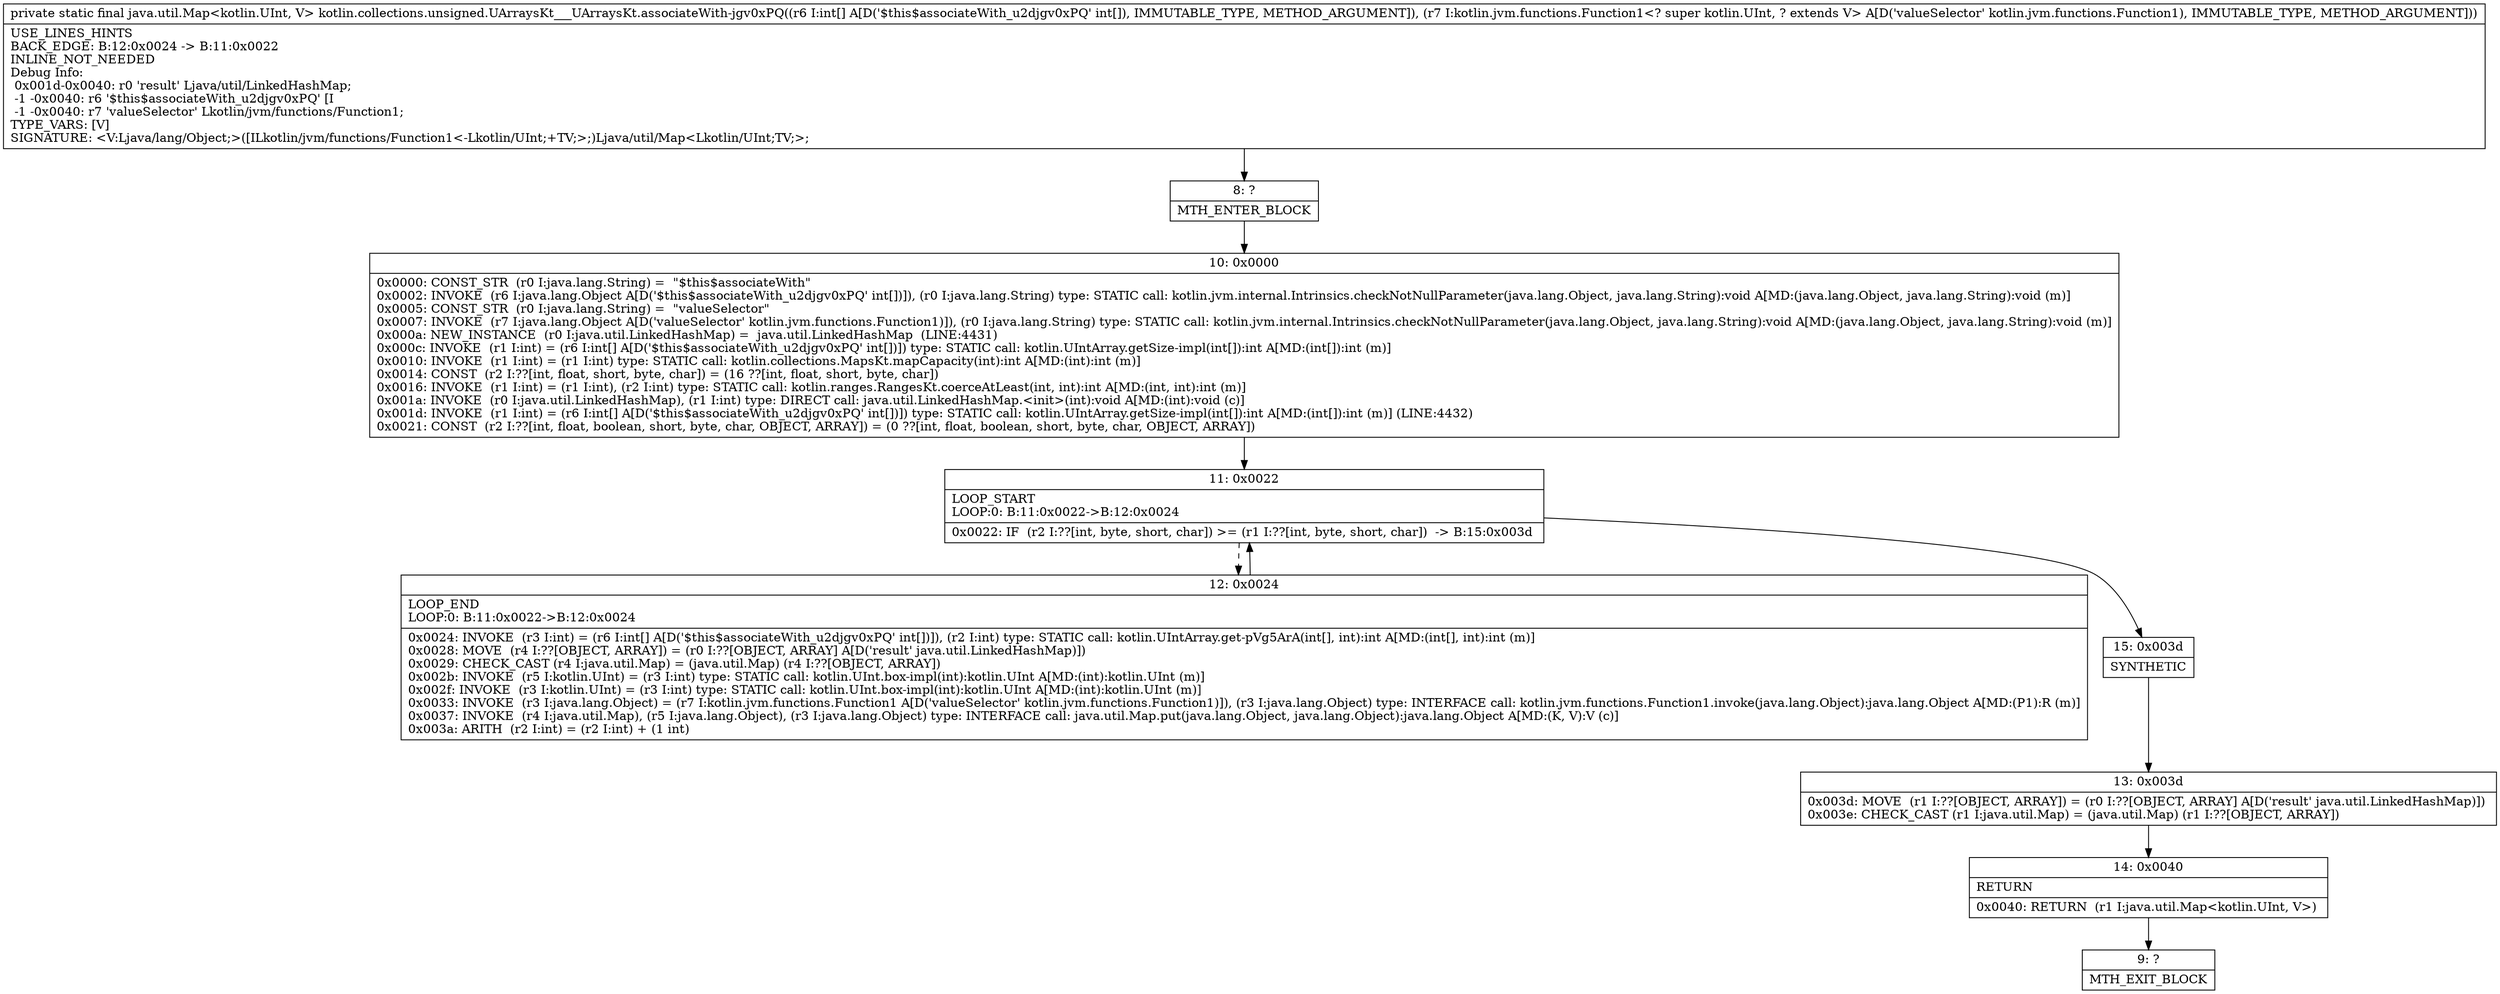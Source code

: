 digraph "CFG forkotlin.collections.unsigned.UArraysKt___UArraysKt.associateWith\-jgv0xPQ([ILkotlin\/jvm\/functions\/Function1;)Ljava\/util\/Map;" {
Node_8 [shape=record,label="{8\:\ ?|MTH_ENTER_BLOCK\l}"];
Node_10 [shape=record,label="{10\:\ 0x0000|0x0000: CONST_STR  (r0 I:java.lang.String) =  \"$this$associateWith\" \l0x0002: INVOKE  (r6 I:java.lang.Object A[D('$this$associateWith_u2djgv0xPQ' int[])]), (r0 I:java.lang.String) type: STATIC call: kotlin.jvm.internal.Intrinsics.checkNotNullParameter(java.lang.Object, java.lang.String):void A[MD:(java.lang.Object, java.lang.String):void (m)]\l0x0005: CONST_STR  (r0 I:java.lang.String) =  \"valueSelector\" \l0x0007: INVOKE  (r7 I:java.lang.Object A[D('valueSelector' kotlin.jvm.functions.Function1)]), (r0 I:java.lang.String) type: STATIC call: kotlin.jvm.internal.Intrinsics.checkNotNullParameter(java.lang.Object, java.lang.String):void A[MD:(java.lang.Object, java.lang.String):void (m)]\l0x000a: NEW_INSTANCE  (r0 I:java.util.LinkedHashMap) =  java.util.LinkedHashMap  (LINE:4431)\l0x000c: INVOKE  (r1 I:int) = (r6 I:int[] A[D('$this$associateWith_u2djgv0xPQ' int[])]) type: STATIC call: kotlin.UIntArray.getSize\-impl(int[]):int A[MD:(int[]):int (m)]\l0x0010: INVOKE  (r1 I:int) = (r1 I:int) type: STATIC call: kotlin.collections.MapsKt.mapCapacity(int):int A[MD:(int):int (m)]\l0x0014: CONST  (r2 I:??[int, float, short, byte, char]) = (16 ??[int, float, short, byte, char]) \l0x0016: INVOKE  (r1 I:int) = (r1 I:int), (r2 I:int) type: STATIC call: kotlin.ranges.RangesKt.coerceAtLeast(int, int):int A[MD:(int, int):int (m)]\l0x001a: INVOKE  (r0 I:java.util.LinkedHashMap), (r1 I:int) type: DIRECT call: java.util.LinkedHashMap.\<init\>(int):void A[MD:(int):void (c)]\l0x001d: INVOKE  (r1 I:int) = (r6 I:int[] A[D('$this$associateWith_u2djgv0xPQ' int[])]) type: STATIC call: kotlin.UIntArray.getSize\-impl(int[]):int A[MD:(int[]):int (m)] (LINE:4432)\l0x0021: CONST  (r2 I:??[int, float, boolean, short, byte, char, OBJECT, ARRAY]) = (0 ??[int, float, boolean, short, byte, char, OBJECT, ARRAY]) \l}"];
Node_11 [shape=record,label="{11\:\ 0x0022|LOOP_START\lLOOP:0: B:11:0x0022\-\>B:12:0x0024\l|0x0022: IF  (r2 I:??[int, byte, short, char]) \>= (r1 I:??[int, byte, short, char])  \-\> B:15:0x003d \l}"];
Node_12 [shape=record,label="{12\:\ 0x0024|LOOP_END\lLOOP:0: B:11:0x0022\-\>B:12:0x0024\l|0x0024: INVOKE  (r3 I:int) = (r6 I:int[] A[D('$this$associateWith_u2djgv0xPQ' int[])]), (r2 I:int) type: STATIC call: kotlin.UIntArray.get\-pVg5ArA(int[], int):int A[MD:(int[], int):int (m)]\l0x0028: MOVE  (r4 I:??[OBJECT, ARRAY]) = (r0 I:??[OBJECT, ARRAY] A[D('result' java.util.LinkedHashMap)]) \l0x0029: CHECK_CAST (r4 I:java.util.Map) = (java.util.Map) (r4 I:??[OBJECT, ARRAY]) \l0x002b: INVOKE  (r5 I:kotlin.UInt) = (r3 I:int) type: STATIC call: kotlin.UInt.box\-impl(int):kotlin.UInt A[MD:(int):kotlin.UInt (m)]\l0x002f: INVOKE  (r3 I:kotlin.UInt) = (r3 I:int) type: STATIC call: kotlin.UInt.box\-impl(int):kotlin.UInt A[MD:(int):kotlin.UInt (m)]\l0x0033: INVOKE  (r3 I:java.lang.Object) = (r7 I:kotlin.jvm.functions.Function1 A[D('valueSelector' kotlin.jvm.functions.Function1)]), (r3 I:java.lang.Object) type: INTERFACE call: kotlin.jvm.functions.Function1.invoke(java.lang.Object):java.lang.Object A[MD:(P1):R (m)]\l0x0037: INVOKE  (r4 I:java.util.Map), (r5 I:java.lang.Object), (r3 I:java.lang.Object) type: INTERFACE call: java.util.Map.put(java.lang.Object, java.lang.Object):java.lang.Object A[MD:(K, V):V (c)]\l0x003a: ARITH  (r2 I:int) = (r2 I:int) + (1 int) \l}"];
Node_15 [shape=record,label="{15\:\ 0x003d|SYNTHETIC\l}"];
Node_13 [shape=record,label="{13\:\ 0x003d|0x003d: MOVE  (r1 I:??[OBJECT, ARRAY]) = (r0 I:??[OBJECT, ARRAY] A[D('result' java.util.LinkedHashMap)]) \l0x003e: CHECK_CAST (r1 I:java.util.Map) = (java.util.Map) (r1 I:??[OBJECT, ARRAY]) \l}"];
Node_14 [shape=record,label="{14\:\ 0x0040|RETURN\l|0x0040: RETURN  (r1 I:java.util.Map\<kotlin.UInt, V\>) \l}"];
Node_9 [shape=record,label="{9\:\ ?|MTH_EXIT_BLOCK\l}"];
MethodNode[shape=record,label="{private static final java.util.Map\<kotlin.UInt, V\> kotlin.collections.unsigned.UArraysKt___UArraysKt.associateWith\-jgv0xPQ((r6 I:int[] A[D('$this$associateWith_u2djgv0xPQ' int[]), IMMUTABLE_TYPE, METHOD_ARGUMENT]), (r7 I:kotlin.jvm.functions.Function1\<? super kotlin.UInt, ? extends V\> A[D('valueSelector' kotlin.jvm.functions.Function1), IMMUTABLE_TYPE, METHOD_ARGUMENT]))  | USE_LINES_HINTS\lBACK_EDGE: B:12:0x0024 \-\> B:11:0x0022\lINLINE_NOT_NEEDED\lDebug Info:\l  0x001d\-0x0040: r0 'result' Ljava\/util\/LinkedHashMap;\l  \-1 \-0x0040: r6 '$this$associateWith_u2djgv0xPQ' [I\l  \-1 \-0x0040: r7 'valueSelector' Lkotlin\/jvm\/functions\/Function1;\lTYPE_VARS: [V]\lSIGNATURE: \<V:Ljava\/lang\/Object;\>([ILkotlin\/jvm\/functions\/Function1\<\-Lkotlin\/UInt;+TV;\>;)Ljava\/util\/Map\<Lkotlin\/UInt;TV;\>;\l}"];
MethodNode -> Node_8;Node_8 -> Node_10;
Node_10 -> Node_11;
Node_11 -> Node_12[style=dashed];
Node_11 -> Node_15;
Node_12 -> Node_11;
Node_15 -> Node_13;
Node_13 -> Node_14;
Node_14 -> Node_9;
}

